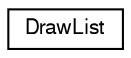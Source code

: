 digraph "Graphical Class Hierarchy"
{
  edge [fontname="FreeSans",fontsize="10",labelfontname="FreeSans",labelfontsize="10"];
  node [fontname="FreeSans",fontsize="10",shape=record];
  rankdir="LR";
  Node1 [label="DrawList",height=0.2,width=0.4,color="black", fillcolor="white", style="filled",URL="$d1/d03/class_draw_list.html"];
}
